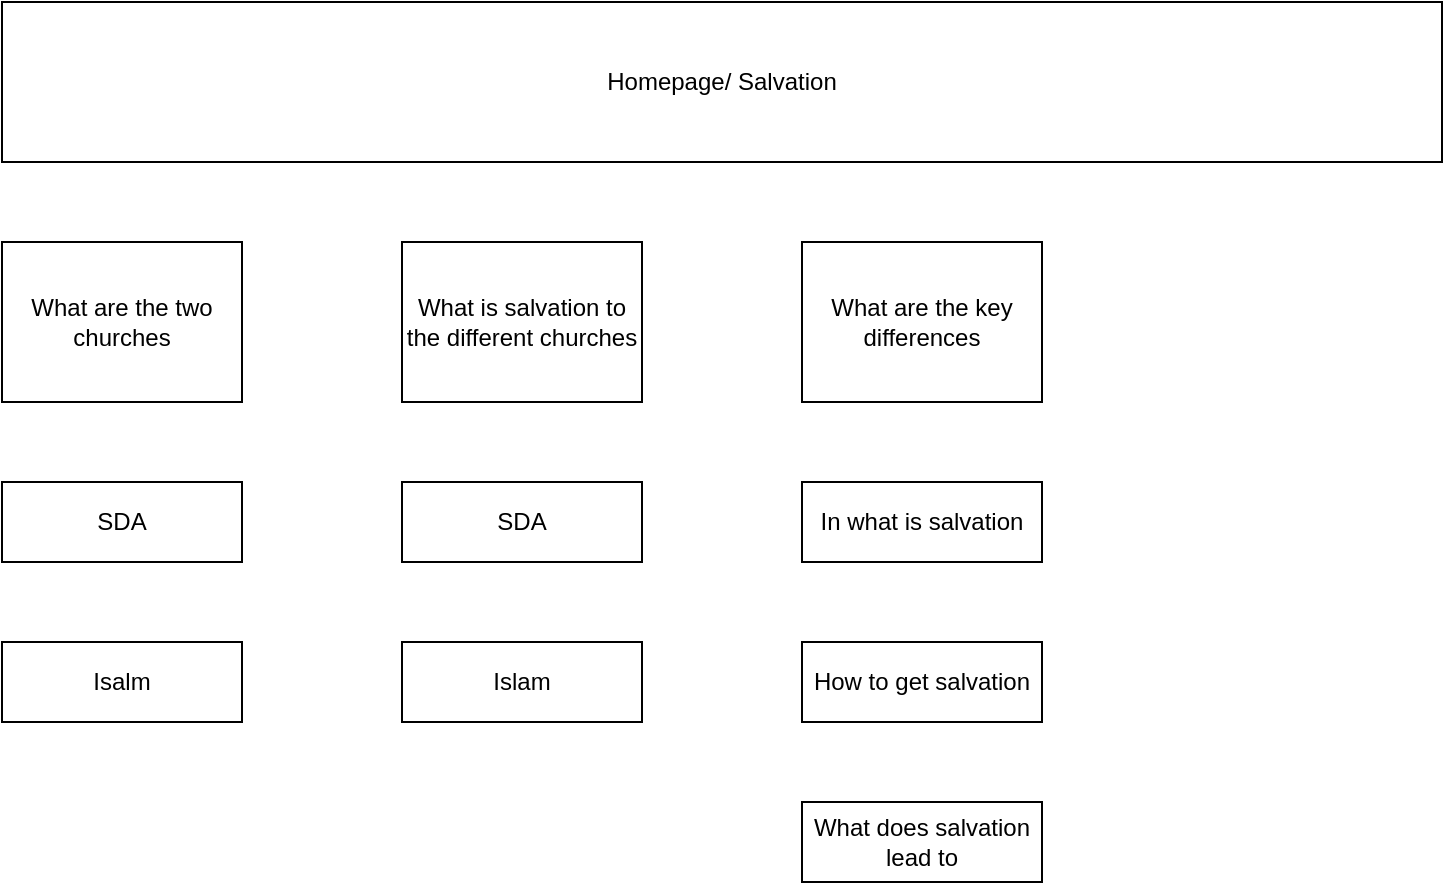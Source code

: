 <mxfile version="20.4.0" type="github">
  <diagram id="aBfE9U-lMejuxtHAXrps" name="Page-1">
    <mxGraphModel dx="1422" dy="833" grid="1" gridSize="10" guides="1" tooltips="1" connect="1" arrows="1" fold="1" page="1" pageScale="1" pageWidth="850" pageHeight="1100" math="0" shadow="0">
      <root>
        <mxCell id="0" />
        <mxCell id="1" parent="0" />
        <mxCell id="2" value="Homepage/ Salvation" style="rounded=0;whiteSpace=wrap;html=1;" parent="1" vertex="1">
          <mxGeometry x="80" y="40" width="720" height="80" as="geometry" />
        </mxCell>
        <mxCell id="3" value="What are the two churches" style="rounded=0;whiteSpace=wrap;html=1;" parent="1" vertex="1">
          <mxGeometry x="80" y="160" width="120" height="80" as="geometry" />
        </mxCell>
        <mxCell id="4" value="What is salvation to the different churches" style="rounded=0;whiteSpace=wrap;html=1;" parent="1" vertex="1">
          <mxGeometry x="280" y="160" width="120" height="80" as="geometry" />
        </mxCell>
        <mxCell id="5" value="What are the key differences" style="rounded=0;whiteSpace=wrap;html=1;" parent="1" vertex="1">
          <mxGeometry x="480" y="160" width="120" height="80" as="geometry" />
        </mxCell>
        <mxCell id="7" value="SDA" style="rounded=0;whiteSpace=wrap;html=1;" parent="1" vertex="1">
          <mxGeometry x="80" y="280" width="120" height="40" as="geometry" />
        </mxCell>
        <mxCell id="8" value="SDA" style="rounded=0;whiteSpace=wrap;html=1;" parent="1" vertex="1">
          <mxGeometry x="280" y="280" width="120" height="40" as="geometry" />
        </mxCell>
        <mxCell id="9" value="In what is salvation" style="rounded=0;whiteSpace=wrap;html=1;" parent="1" vertex="1">
          <mxGeometry x="480" y="280" width="120" height="40" as="geometry" />
        </mxCell>
        <mxCell id="11" value="Isalm" style="rounded=0;whiteSpace=wrap;html=1;" parent="1" vertex="1">
          <mxGeometry x="80" y="360" width="120" height="40" as="geometry" />
        </mxCell>
        <mxCell id="12" value="How to get salvation" style="rounded=0;whiteSpace=wrap;html=1;" parent="1" vertex="1">
          <mxGeometry x="480" y="360" width="120" height="40" as="geometry" />
        </mxCell>
        <mxCell id="13" value="Islam" style="rounded=0;whiteSpace=wrap;html=1;" parent="1" vertex="1">
          <mxGeometry x="280" y="360" width="120" height="40" as="geometry" />
        </mxCell>
        <mxCell id="17" value="What does salvation lead to" style="rounded=0;whiteSpace=wrap;html=1;" parent="1" vertex="1">
          <mxGeometry x="480" y="440" width="120" height="40" as="geometry" />
        </mxCell>
      </root>
    </mxGraphModel>
  </diagram>
</mxfile>
